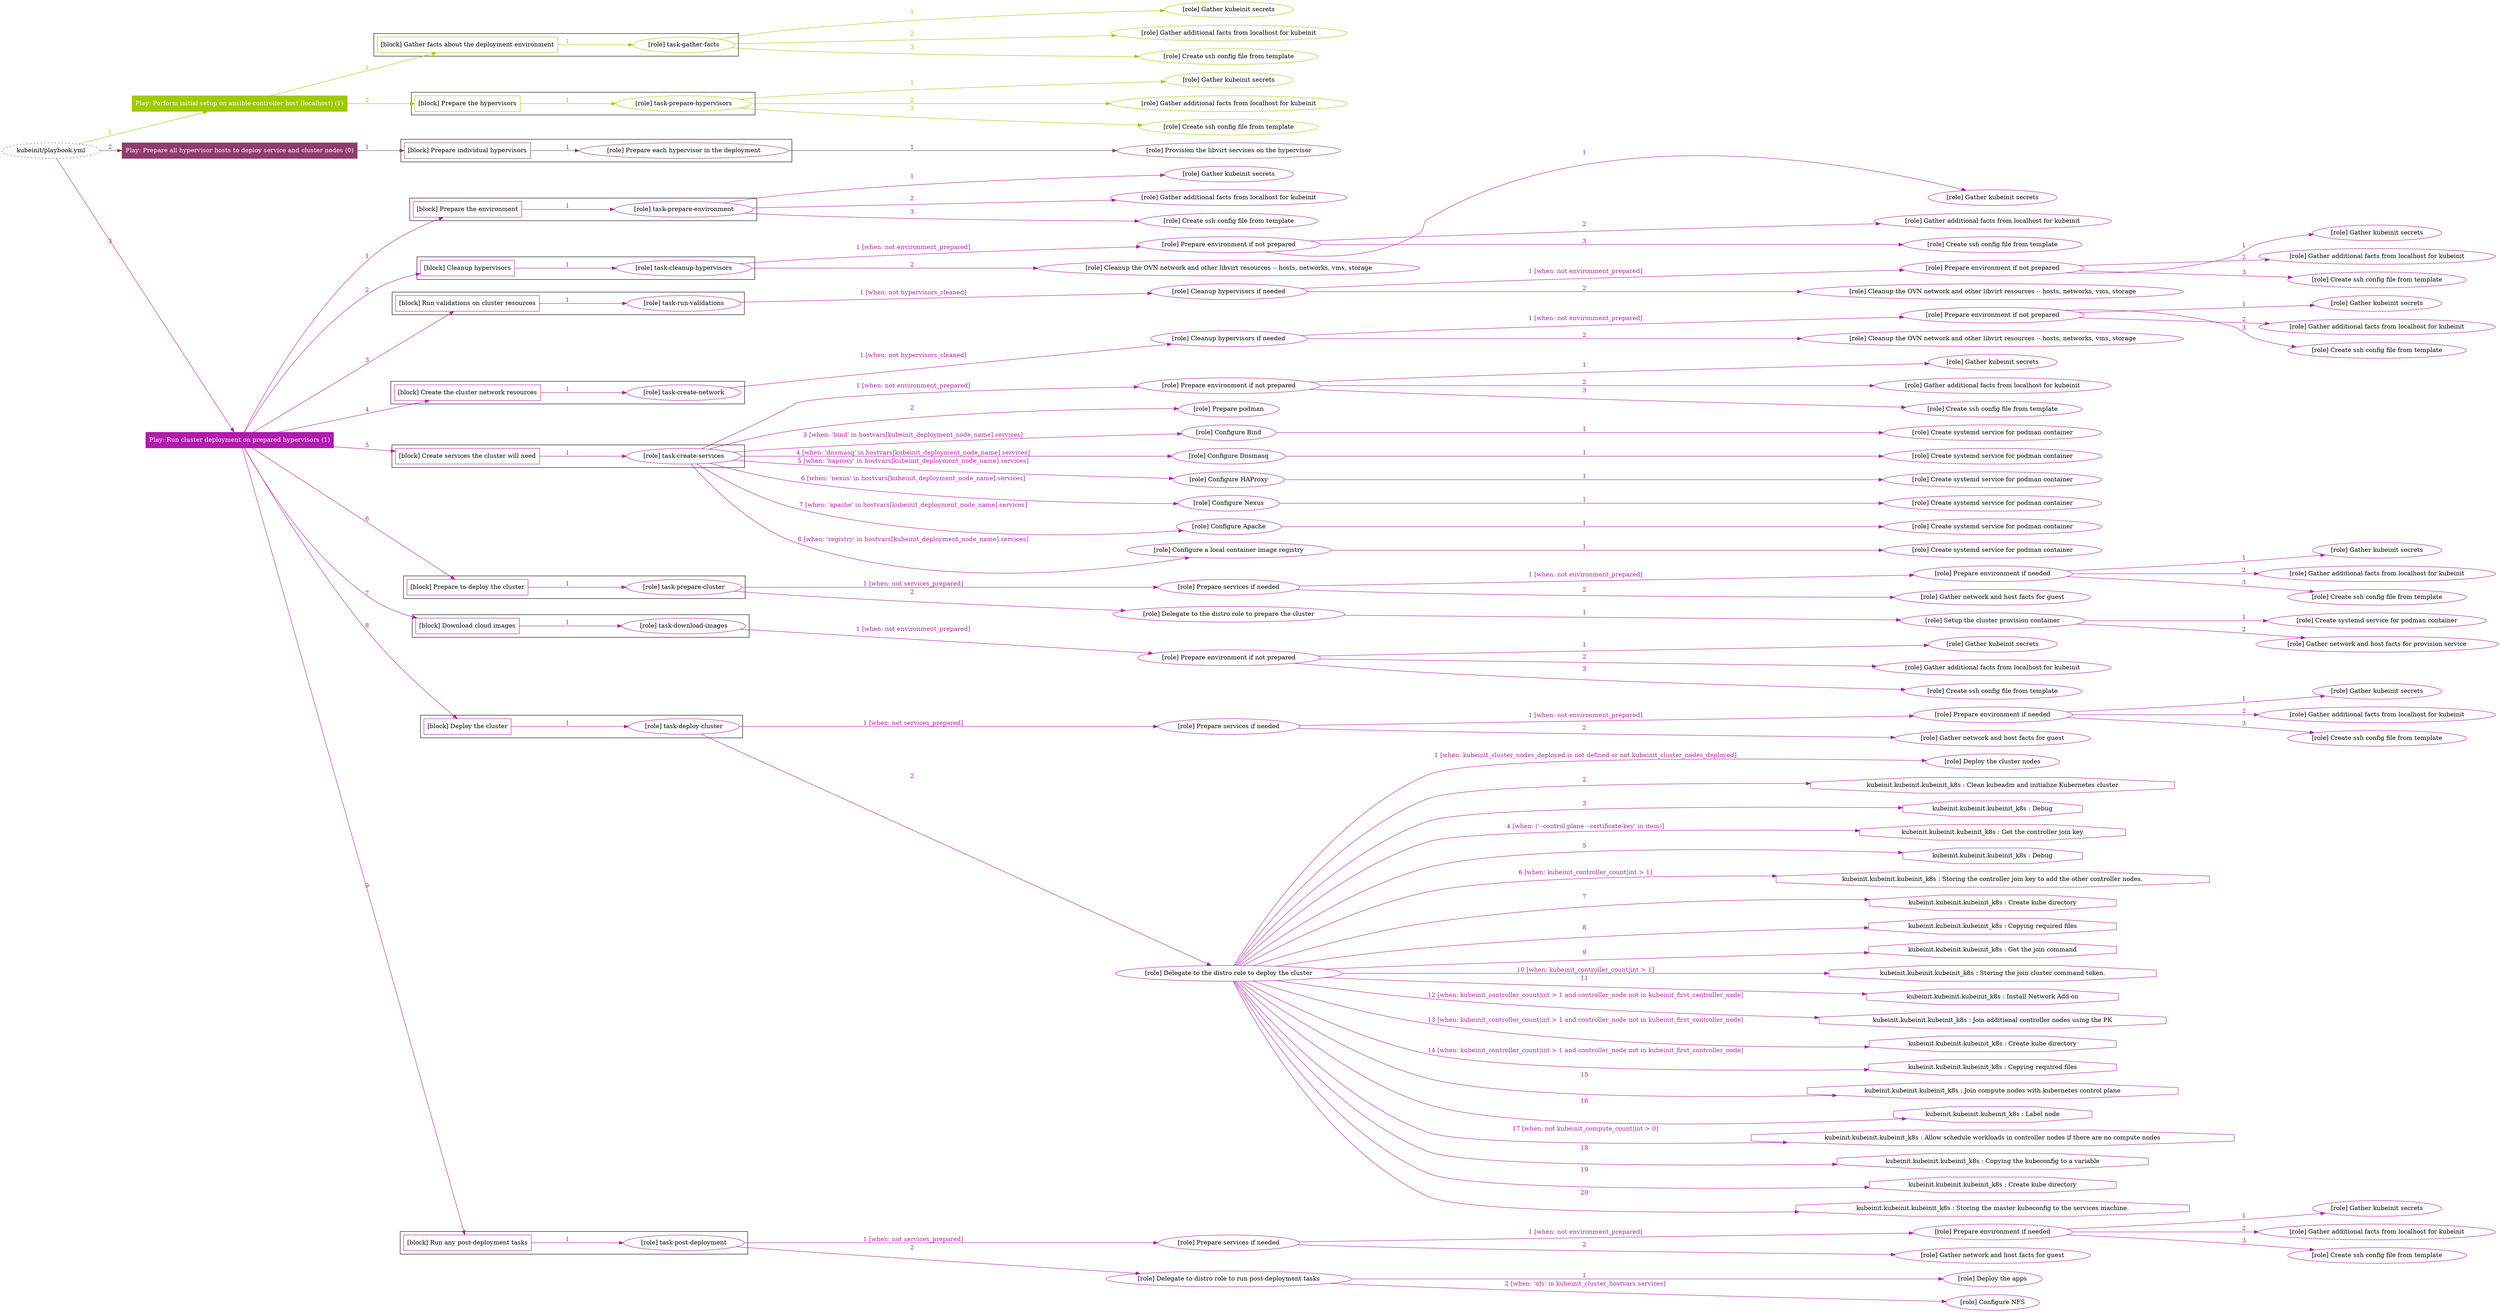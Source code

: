 digraph {
	graph [concentrate=true ordering=in rankdir=LR ratio=fill]
	edge [esep=5 sep=10]
	"kubeinit/playbook.yml" [URL="/home/runner/work/kubeinit/kubeinit/kubeinit/playbook.yml" id=playbook_bc2b1921 style=dotted]
	play_592b3fe2 [label="Play: Perform initial setup on ansible-controller host (localhost) (1)" URL="/home/runner/work/kubeinit/kubeinit/kubeinit/playbook.yml" color="#9eca02" fontcolor="#ffffff" id=play_592b3fe2 shape=box style=filled tooltip=localhost]
	"kubeinit/playbook.yml" -> play_592b3fe2 [label="1 " color="#9eca02" fontcolor="#9eca02" id=edge_e5ed7577 labeltooltip="1 " tooltip="1 "]
	subgraph "Gather kubeinit secrets" {
		role_9d12c457 [label="[role] Gather kubeinit secrets" URL="/home/runner/.ansible/collections/ansible_collections/kubeinit/kubeinit/roles/kubeinit_prepare/tasks/gather_kubeinit_facts.yml" color="#9eca02" id=role_9d12c457 tooltip="Gather kubeinit secrets"]
	}
	subgraph "Gather additional facts from localhost for kubeinit" {
		role_202a7d2b [label="[role] Gather additional facts from localhost for kubeinit" URL="/home/runner/.ansible/collections/ansible_collections/kubeinit/kubeinit/roles/kubeinit_prepare/tasks/gather_kubeinit_facts.yml" color="#9eca02" id=role_202a7d2b tooltip="Gather additional facts from localhost for kubeinit"]
	}
	subgraph "Create ssh config file from template" {
		role_9816d1f7 [label="[role] Create ssh config file from template" URL="/home/runner/.ansible/collections/ansible_collections/kubeinit/kubeinit/roles/kubeinit_prepare/tasks/gather_kubeinit_facts.yml" color="#9eca02" id=role_9816d1f7 tooltip="Create ssh config file from template"]
	}
	subgraph "task-gather-facts" {
		role_58420310 [label="[role] task-gather-facts" URL="/home/runner/work/kubeinit/kubeinit/kubeinit/playbook.yml" color="#9eca02" id=role_58420310 tooltip="task-gather-facts"]
		role_58420310 -> role_9d12c457 [label="1 " color="#9eca02" fontcolor="#9eca02" id=edge_708f5ea1 labeltooltip="1 " tooltip="1 "]
		role_58420310 -> role_202a7d2b [label="2 " color="#9eca02" fontcolor="#9eca02" id=edge_187ed437 labeltooltip="2 " tooltip="2 "]
		role_58420310 -> role_9816d1f7 [label="3 " color="#9eca02" fontcolor="#9eca02" id=edge_b6973842 labeltooltip="3 " tooltip="3 "]
	}
	subgraph "Gather kubeinit secrets" {
		role_7ec7b283 [label="[role] Gather kubeinit secrets" URL="/home/runner/.ansible/collections/ansible_collections/kubeinit/kubeinit/roles/kubeinit_prepare/tasks/gather_kubeinit_facts.yml" color="#9eca02" id=role_7ec7b283 tooltip="Gather kubeinit secrets"]
	}
	subgraph "Gather additional facts from localhost for kubeinit" {
		role_640513f1 [label="[role] Gather additional facts from localhost for kubeinit" URL="/home/runner/.ansible/collections/ansible_collections/kubeinit/kubeinit/roles/kubeinit_prepare/tasks/gather_kubeinit_facts.yml" color="#9eca02" id=role_640513f1 tooltip="Gather additional facts from localhost for kubeinit"]
	}
	subgraph "Create ssh config file from template" {
		role_6a9034a8 [label="[role] Create ssh config file from template" URL="/home/runner/.ansible/collections/ansible_collections/kubeinit/kubeinit/roles/kubeinit_prepare/tasks/gather_kubeinit_facts.yml" color="#9eca02" id=role_6a9034a8 tooltip="Create ssh config file from template"]
	}
	subgraph "task-prepare-hypervisors" {
		role_6667b4f9 [label="[role] task-prepare-hypervisors" URL="/home/runner/work/kubeinit/kubeinit/kubeinit/playbook.yml" color="#9eca02" id=role_6667b4f9 tooltip="task-prepare-hypervisors"]
		role_6667b4f9 -> role_7ec7b283 [label="1 " color="#9eca02" fontcolor="#9eca02" id=edge_96308d56 labeltooltip="1 " tooltip="1 "]
		role_6667b4f9 -> role_640513f1 [label="2 " color="#9eca02" fontcolor="#9eca02" id=edge_8070be4c labeltooltip="2 " tooltip="2 "]
		role_6667b4f9 -> role_6a9034a8 [label="3 " color="#9eca02" fontcolor="#9eca02" id=edge_7a766d08 labeltooltip="3 " tooltip="3 "]
	}
	subgraph "Play: Perform initial setup on ansible-controller host (localhost) (1)" {
		play_592b3fe2 -> block_15d1142d [label=1 color="#9eca02" fontcolor="#9eca02" id=edge_7d358270 labeltooltip=1 tooltip=1]
		subgraph cluster_block_15d1142d {
			block_15d1142d [label="[block] Gather facts about the deployment environment" URL="/home/runner/work/kubeinit/kubeinit/kubeinit/playbook.yml" color="#9eca02" id=block_15d1142d labeltooltip="Gather facts about the deployment environment" shape=box tooltip="Gather facts about the deployment environment"]
			block_15d1142d -> role_58420310 [label="1 " color="#9eca02" fontcolor="#9eca02" id=edge_81fc98d9 labeltooltip="1 " tooltip="1 "]
		}
		play_592b3fe2 -> block_aaa99435 [label=2 color="#9eca02" fontcolor="#9eca02" id=edge_2ce7e209 labeltooltip=2 tooltip=2]
		subgraph cluster_block_aaa99435 {
			block_aaa99435 [label="[block] Prepare the hypervisors" URL="/home/runner/work/kubeinit/kubeinit/kubeinit/playbook.yml" color="#9eca02" id=block_aaa99435 labeltooltip="Prepare the hypervisors" shape=box tooltip="Prepare the hypervisors"]
			block_aaa99435 -> role_6667b4f9 [label="1 " color="#9eca02" fontcolor="#9eca02" id=edge_04b8e55f labeltooltip="1 " tooltip="1 "]
		}
	}
	play_791c4c9a [label="Play: Prepare all hypervisor hosts to deploy service and cluster nodes (0)" URL="/home/runner/work/kubeinit/kubeinit/kubeinit/playbook.yml" color="#903c6e" fontcolor="#ffffff" id=play_791c4c9a shape=box style=filled tooltip="Play: Prepare all hypervisor hosts to deploy service and cluster nodes (0)"]
	"kubeinit/playbook.yml" -> play_791c4c9a [label="2 " color="#903c6e" fontcolor="#903c6e" id=edge_250a347c labeltooltip="2 " tooltip="2 "]
	subgraph "Provision the libvirt services on the hypervisor" {
		role_a38bc216 [label="[role] Provision the libvirt services on the hypervisor" URL="/home/runner/.ansible/collections/ansible_collections/kubeinit/kubeinit/roles/kubeinit_prepare/tasks/prepare_hypervisor.yml" color="#903c6e" id=role_a38bc216 tooltip="Provision the libvirt services on the hypervisor"]
	}
	subgraph "Prepare each hypervisor in the deployment" {
		role_13a25dd8 [label="[role] Prepare each hypervisor in the deployment" URL="/home/runner/work/kubeinit/kubeinit/kubeinit/playbook.yml" color="#903c6e" id=role_13a25dd8 tooltip="Prepare each hypervisor in the deployment"]
		role_13a25dd8 -> role_a38bc216 [label="1 " color="#903c6e" fontcolor="#903c6e" id=edge_544923a5 labeltooltip="1 " tooltip="1 "]
	}
	subgraph "Play: Prepare all hypervisor hosts to deploy service and cluster nodes (0)" {
		play_791c4c9a -> block_093d7167 [label=1 color="#903c6e" fontcolor="#903c6e" id=edge_4813eedf labeltooltip=1 tooltip=1]
		subgraph cluster_block_093d7167 {
			block_093d7167 [label="[block] Prepare individual hypervisors" URL="/home/runner/work/kubeinit/kubeinit/kubeinit/playbook.yml" color="#903c6e" id=block_093d7167 labeltooltip="Prepare individual hypervisors" shape=box tooltip="Prepare individual hypervisors"]
			block_093d7167 -> role_13a25dd8 [label="1 " color="#903c6e" fontcolor="#903c6e" id=edge_83c6b9f3 labeltooltip="1 " tooltip="1 "]
		}
	}
	play_84c53a5c [label="Play: Run cluster deployment on prepared hypervisors (1)" URL="/home/runner/work/kubeinit/kubeinit/kubeinit/playbook.yml" color="#b11bae" fontcolor="#ffffff" id=play_84c53a5c shape=box style=filled tooltip=localhost]
	"kubeinit/playbook.yml" -> play_84c53a5c [label="3 " color="#b11bae" fontcolor="#b11bae" id=edge_fdd863bc labeltooltip="3 " tooltip="3 "]
	subgraph "Gather kubeinit secrets" {
		role_22b812eb [label="[role] Gather kubeinit secrets" URL="/home/runner/.ansible/collections/ansible_collections/kubeinit/kubeinit/roles/kubeinit_prepare/tasks/gather_kubeinit_facts.yml" color="#b11bae" id=role_22b812eb tooltip="Gather kubeinit secrets"]
	}
	subgraph "Gather additional facts from localhost for kubeinit" {
		role_58df3c1b [label="[role] Gather additional facts from localhost for kubeinit" URL="/home/runner/.ansible/collections/ansible_collections/kubeinit/kubeinit/roles/kubeinit_prepare/tasks/gather_kubeinit_facts.yml" color="#b11bae" id=role_58df3c1b tooltip="Gather additional facts from localhost for kubeinit"]
	}
	subgraph "Create ssh config file from template" {
		role_ea7e5077 [label="[role] Create ssh config file from template" URL="/home/runner/.ansible/collections/ansible_collections/kubeinit/kubeinit/roles/kubeinit_prepare/tasks/gather_kubeinit_facts.yml" color="#b11bae" id=role_ea7e5077 tooltip="Create ssh config file from template"]
	}
	subgraph "task-prepare-environment" {
		role_d4af20bc [label="[role] task-prepare-environment" URL="/home/runner/work/kubeinit/kubeinit/kubeinit/playbook.yml" color="#b11bae" id=role_d4af20bc tooltip="task-prepare-environment"]
		role_d4af20bc -> role_22b812eb [label="1 " color="#b11bae" fontcolor="#b11bae" id=edge_168d69c1 labeltooltip="1 " tooltip="1 "]
		role_d4af20bc -> role_58df3c1b [label="2 " color="#b11bae" fontcolor="#b11bae" id=edge_c110a487 labeltooltip="2 " tooltip="2 "]
		role_d4af20bc -> role_ea7e5077 [label="3 " color="#b11bae" fontcolor="#b11bae" id=edge_4a9cedb0 labeltooltip="3 " tooltip="3 "]
	}
	subgraph "Gather kubeinit secrets" {
		role_12831349 [label="[role] Gather kubeinit secrets" URL="/home/runner/.ansible/collections/ansible_collections/kubeinit/kubeinit/roles/kubeinit_prepare/tasks/gather_kubeinit_facts.yml" color="#b11bae" id=role_12831349 tooltip="Gather kubeinit secrets"]
	}
	subgraph "Gather additional facts from localhost for kubeinit" {
		role_6d2c4cc3 [label="[role] Gather additional facts from localhost for kubeinit" URL="/home/runner/.ansible/collections/ansible_collections/kubeinit/kubeinit/roles/kubeinit_prepare/tasks/gather_kubeinit_facts.yml" color="#b11bae" id=role_6d2c4cc3 tooltip="Gather additional facts from localhost for kubeinit"]
	}
	subgraph "Create ssh config file from template" {
		role_ad5a8d2a [label="[role] Create ssh config file from template" URL="/home/runner/.ansible/collections/ansible_collections/kubeinit/kubeinit/roles/kubeinit_prepare/tasks/gather_kubeinit_facts.yml" color="#b11bae" id=role_ad5a8d2a tooltip="Create ssh config file from template"]
	}
	subgraph "Prepare environment if not prepared" {
		role_bf42e8c5 [label="[role] Prepare environment if not prepared" URL="/home/runner/.ansible/collections/ansible_collections/kubeinit/kubeinit/roles/kubeinit_prepare/tasks/cleanup_hypervisors.yml" color="#b11bae" id=role_bf42e8c5 tooltip="Prepare environment if not prepared"]
		role_bf42e8c5 -> role_12831349 [label="1 " color="#b11bae" fontcolor="#b11bae" id=edge_49542b48 labeltooltip="1 " tooltip="1 "]
		role_bf42e8c5 -> role_6d2c4cc3 [label="2 " color="#b11bae" fontcolor="#b11bae" id=edge_30725e46 labeltooltip="2 " tooltip="2 "]
		role_bf42e8c5 -> role_ad5a8d2a [label="3 " color="#b11bae" fontcolor="#b11bae" id=edge_98fcef47 labeltooltip="3 " tooltip="3 "]
	}
	subgraph "Cleanup the OVN network and other libvirt resources -- hosts, networks, vms, storage" {
		role_17cd2747 [label="[role] Cleanup the OVN network and other libvirt resources -- hosts, networks, vms, storage" URL="/home/runner/.ansible/collections/ansible_collections/kubeinit/kubeinit/roles/kubeinit_prepare/tasks/cleanup_hypervisors.yml" color="#b11bae" id=role_17cd2747 tooltip="Cleanup the OVN network and other libvirt resources -- hosts, networks, vms, storage"]
	}
	subgraph "task-cleanup-hypervisors" {
		role_2a8c560e [label="[role] task-cleanup-hypervisors" URL="/home/runner/work/kubeinit/kubeinit/kubeinit/playbook.yml" color="#b11bae" id=role_2a8c560e tooltip="task-cleanup-hypervisors"]
		role_2a8c560e -> role_bf42e8c5 [label="1 [when: not environment_prepared]" color="#b11bae" fontcolor="#b11bae" id=edge_066544f1 labeltooltip="1 [when: not environment_prepared]" tooltip="1 [when: not environment_prepared]"]
		role_2a8c560e -> role_17cd2747 [label="2 " color="#b11bae" fontcolor="#b11bae" id=edge_d39a8d82 labeltooltip="2 " tooltip="2 "]
	}
	subgraph "Gather kubeinit secrets" {
		role_f6bc4d36 [label="[role] Gather kubeinit secrets" URL="/home/runner/.ansible/collections/ansible_collections/kubeinit/kubeinit/roles/kubeinit_prepare/tasks/gather_kubeinit_facts.yml" color="#b11bae" id=role_f6bc4d36 tooltip="Gather kubeinit secrets"]
	}
	subgraph "Gather additional facts from localhost for kubeinit" {
		role_1611cfc0 [label="[role] Gather additional facts from localhost for kubeinit" URL="/home/runner/.ansible/collections/ansible_collections/kubeinit/kubeinit/roles/kubeinit_prepare/tasks/gather_kubeinit_facts.yml" color="#b11bae" id=role_1611cfc0 tooltip="Gather additional facts from localhost for kubeinit"]
	}
	subgraph "Create ssh config file from template" {
		role_9b5c2cf3 [label="[role] Create ssh config file from template" URL="/home/runner/.ansible/collections/ansible_collections/kubeinit/kubeinit/roles/kubeinit_prepare/tasks/gather_kubeinit_facts.yml" color="#b11bae" id=role_9b5c2cf3 tooltip="Create ssh config file from template"]
	}
	subgraph "Prepare environment if not prepared" {
		role_8988b139 [label="[role] Prepare environment if not prepared" URL="/home/runner/.ansible/collections/ansible_collections/kubeinit/kubeinit/roles/kubeinit_prepare/tasks/cleanup_hypervisors.yml" color="#b11bae" id=role_8988b139 tooltip="Prepare environment if not prepared"]
		role_8988b139 -> role_f6bc4d36 [label="1 " color="#b11bae" fontcolor="#b11bae" id=edge_af8ad4e4 labeltooltip="1 " tooltip="1 "]
		role_8988b139 -> role_1611cfc0 [label="2 " color="#b11bae" fontcolor="#b11bae" id=edge_90afba44 labeltooltip="2 " tooltip="2 "]
		role_8988b139 -> role_9b5c2cf3 [label="3 " color="#b11bae" fontcolor="#b11bae" id=edge_789ef188 labeltooltip="3 " tooltip="3 "]
	}
	subgraph "Cleanup the OVN network and other libvirt resources -- hosts, networks, vms, storage" {
		role_d71ec60f [label="[role] Cleanup the OVN network and other libvirt resources -- hosts, networks, vms, storage" URL="/home/runner/.ansible/collections/ansible_collections/kubeinit/kubeinit/roles/kubeinit_prepare/tasks/cleanup_hypervisors.yml" color="#b11bae" id=role_d71ec60f tooltip="Cleanup the OVN network and other libvirt resources -- hosts, networks, vms, storage"]
	}
	subgraph "Cleanup hypervisors if needed" {
		role_3d14700a [label="[role] Cleanup hypervisors if needed" URL="/home/runner/.ansible/collections/ansible_collections/kubeinit/kubeinit/roles/kubeinit_validations/tasks/main.yml" color="#b11bae" id=role_3d14700a tooltip="Cleanup hypervisors if needed"]
		role_3d14700a -> role_8988b139 [label="1 [when: not environment_prepared]" color="#b11bae" fontcolor="#b11bae" id=edge_eb6d69bf labeltooltip="1 [when: not environment_prepared]" tooltip="1 [when: not environment_prepared]"]
		role_3d14700a -> role_d71ec60f [label="2 " color="#b11bae" fontcolor="#b11bae" id=edge_34ace0e4 labeltooltip="2 " tooltip="2 "]
	}
	subgraph "task-run-validations" {
		role_2ce96fad [label="[role] task-run-validations" URL="/home/runner/work/kubeinit/kubeinit/kubeinit/playbook.yml" color="#b11bae" id=role_2ce96fad tooltip="task-run-validations"]
		role_2ce96fad -> role_3d14700a [label="1 [when: not hypervisors_cleaned]" color="#b11bae" fontcolor="#b11bae" id=edge_9d68d286 labeltooltip="1 [when: not hypervisors_cleaned]" tooltip="1 [when: not hypervisors_cleaned]"]
	}
	subgraph "Gather kubeinit secrets" {
		role_2deb4b76 [label="[role] Gather kubeinit secrets" URL="/home/runner/.ansible/collections/ansible_collections/kubeinit/kubeinit/roles/kubeinit_prepare/tasks/gather_kubeinit_facts.yml" color="#b11bae" id=role_2deb4b76 tooltip="Gather kubeinit secrets"]
	}
	subgraph "Gather additional facts from localhost for kubeinit" {
		role_54ff7345 [label="[role] Gather additional facts from localhost for kubeinit" URL="/home/runner/.ansible/collections/ansible_collections/kubeinit/kubeinit/roles/kubeinit_prepare/tasks/gather_kubeinit_facts.yml" color="#b11bae" id=role_54ff7345 tooltip="Gather additional facts from localhost for kubeinit"]
	}
	subgraph "Create ssh config file from template" {
		role_adeb334b [label="[role] Create ssh config file from template" URL="/home/runner/.ansible/collections/ansible_collections/kubeinit/kubeinit/roles/kubeinit_prepare/tasks/gather_kubeinit_facts.yml" color="#b11bae" id=role_adeb334b tooltip="Create ssh config file from template"]
	}
	subgraph "Prepare environment if not prepared" {
		role_fa4a616b [label="[role] Prepare environment if not prepared" URL="/home/runner/.ansible/collections/ansible_collections/kubeinit/kubeinit/roles/kubeinit_prepare/tasks/cleanup_hypervisors.yml" color="#b11bae" id=role_fa4a616b tooltip="Prepare environment if not prepared"]
		role_fa4a616b -> role_2deb4b76 [label="1 " color="#b11bae" fontcolor="#b11bae" id=edge_ecdb5bcb labeltooltip="1 " tooltip="1 "]
		role_fa4a616b -> role_54ff7345 [label="2 " color="#b11bae" fontcolor="#b11bae" id=edge_de703e94 labeltooltip="2 " tooltip="2 "]
		role_fa4a616b -> role_adeb334b [label="3 " color="#b11bae" fontcolor="#b11bae" id=edge_5f5fa168 labeltooltip="3 " tooltip="3 "]
	}
	subgraph "Cleanup the OVN network and other libvirt resources -- hosts, networks, vms, storage" {
		role_55339fc0 [label="[role] Cleanup the OVN network and other libvirt resources -- hosts, networks, vms, storage" URL="/home/runner/.ansible/collections/ansible_collections/kubeinit/kubeinit/roles/kubeinit_prepare/tasks/cleanup_hypervisors.yml" color="#b11bae" id=role_55339fc0 tooltip="Cleanup the OVN network and other libvirt resources -- hosts, networks, vms, storage"]
	}
	subgraph "Cleanup hypervisors if needed" {
		role_2811f111 [label="[role] Cleanup hypervisors if needed" URL="/home/runner/.ansible/collections/ansible_collections/kubeinit/kubeinit/roles/kubeinit_libvirt/tasks/create_network.yml" color="#b11bae" id=role_2811f111 tooltip="Cleanup hypervisors if needed"]
		role_2811f111 -> role_fa4a616b [label="1 [when: not environment_prepared]" color="#b11bae" fontcolor="#b11bae" id=edge_e43efcba labeltooltip="1 [when: not environment_prepared]" tooltip="1 [when: not environment_prepared]"]
		role_2811f111 -> role_55339fc0 [label="2 " color="#b11bae" fontcolor="#b11bae" id=edge_d2a4d7ae labeltooltip="2 " tooltip="2 "]
	}
	subgraph "task-create-network" {
		role_af36affa [label="[role] task-create-network" URL="/home/runner/work/kubeinit/kubeinit/kubeinit/playbook.yml" color="#b11bae" id=role_af36affa tooltip="task-create-network"]
		role_af36affa -> role_2811f111 [label="1 [when: not hypervisors_cleaned]" color="#b11bae" fontcolor="#b11bae" id=edge_a389e624 labeltooltip="1 [when: not hypervisors_cleaned]" tooltip="1 [when: not hypervisors_cleaned]"]
	}
	subgraph "Gather kubeinit secrets" {
		role_dfce790c [label="[role] Gather kubeinit secrets" URL="/home/runner/.ansible/collections/ansible_collections/kubeinit/kubeinit/roles/kubeinit_prepare/tasks/gather_kubeinit_facts.yml" color="#b11bae" id=role_dfce790c tooltip="Gather kubeinit secrets"]
	}
	subgraph "Gather additional facts from localhost for kubeinit" {
		role_f742afdb [label="[role] Gather additional facts from localhost for kubeinit" URL="/home/runner/.ansible/collections/ansible_collections/kubeinit/kubeinit/roles/kubeinit_prepare/tasks/gather_kubeinit_facts.yml" color="#b11bae" id=role_f742afdb tooltip="Gather additional facts from localhost for kubeinit"]
	}
	subgraph "Create ssh config file from template" {
		role_d6af07f0 [label="[role] Create ssh config file from template" URL="/home/runner/.ansible/collections/ansible_collections/kubeinit/kubeinit/roles/kubeinit_prepare/tasks/gather_kubeinit_facts.yml" color="#b11bae" id=role_d6af07f0 tooltip="Create ssh config file from template"]
	}
	subgraph "Prepare environment if not prepared" {
		role_f53275bc [label="[role] Prepare environment if not prepared" URL="/home/runner/.ansible/collections/ansible_collections/kubeinit/kubeinit/roles/kubeinit_services/tasks/main.yml" color="#b11bae" id=role_f53275bc tooltip="Prepare environment if not prepared"]
		role_f53275bc -> role_dfce790c [label="1 " color="#b11bae" fontcolor="#b11bae" id=edge_256ab06f labeltooltip="1 " tooltip="1 "]
		role_f53275bc -> role_f742afdb [label="2 " color="#b11bae" fontcolor="#b11bae" id=edge_06b0b946 labeltooltip="2 " tooltip="2 "]
		role_f53275bc -> role_d6af07f0 [label="3 " color="#b11bae" fontcolor="#b11bae" id=edge_d89410be labeltooltip="3 " tooltip="3 "]
	}
	subgraph "Prepare podman" {
		role_4b8d2391 [label="[role] Prepare podman" URL="/home/runner/.ansible/collections/ansible_collections/kubeinit/kubeinit/roles/kubeinit_services/tasks/00_create_service_pod.yml" color="#b11bae" id=role_4b8d2391 tooltip="Prepare podman"]
	}
	subgraph "Create systemd service for podman container" {
		role_282e4ed2 [label="[role] Create systemd service for podman container" URL="/home/runner/.ansible/collections/ansible_collections/kubeinit/kubeinit/roles/kubeinit_bind/tasks/main.yml" color="#b11bae" id=role_282e4ed2 tooltip="Create systemd service for podman container"]
	}
	subgraph "Configure Bind" {
		role_43738c19 [label="[role] Configure Bind" URL="/home/runner/.ansible/collections/ansible_collections/kubeinit/kubeinit/roles/kubeinit_services/tasks/start_services_containers.yml" color="#b11bae" id=role_43738c19 tooltip="Configure Bind"]
		role_43738c19 -> role_282e4ed2 [label="1 " color="#b11bae" fontcolor="#b11bae" id=edge_be29aca2 labeltooltip="1 " tooltip="1 "]
	}
	subgraph "Create systemd service for podman container" {
		role_e88160a6 [label="[role] Create systemd service for podman container" URL="/home/runner/.ansible/collections/ansible_collections/kubeinit/kubeinit/roles/kubeinit_dnsmasq/tasks/main.yml" color="#b11bae" id=role_e88160a6 tooltip="Create systemd service for podman container"]
	}
	subgraph "Configure Dnsmasq" {
		role_e5fa67d7 [label="[role] Configure Dnsmasq" URL="/home/runner/.ansible/collections/ansible_collections/kubeinit/kubeinit/roles/kubeinit_services/tasks/start_services_containers.yml" color="#b11bae" id=role_e5fa67d7 tooltip="Configure Dnsmasq"]
		role_e5fa67d7 -> role_e88160a6 [label="1 " color="#b11bae" fontcolor="#b11bae" id=edge_01d61839 labeltooltip="1 " tooltip="1 "]
	}
	subgraph "Create systemd service for podman container" {
		role_16534846 [label="[role] Create systemd service for podman container" URL="/home/runner/.ansible/collections/ansible_collections/kubeinit/kubeinit/roles/kubeinit_haproxy/tasks/main.yml" color="#b11bae" id=role_16534846 tooltip="Create systemd service for podman container"]
	}
	subgraph "Configure HAProxy" {
		role_8b4d285d [label="[role] Configure HAProxy" URL="/home/runner/.ansible/collections/ansible_collections/kubeinit/kubeinit/roles/kubeinit_services/tasks/start_services_containers.yml" color="#b11bae" id=role_8b4d285d tooltip="Configure HAProxy"]
		role_8b4d285d -> role_16534846 [label="1 " color="#b11bae" fontcolor="#b11bae" id=edge_bea9407f labeltooltip="1 " tooltip="1 "]
	}
	subgraph "Create systemd service for podman container" {
		role_45614d34 [label="[role] Create systemd service for podman container" URL="/home/runner/.ansible/collections/ansible_collections/kubeinit/kubeinit/roles/kubeinit_nexus/tasks/main.yml" color="#b11bae" id=role_45614d34 tooltip="Create systemd service for podman container"]
	}
	subgraph "Configure Nexus" {
		role_c2147949 [label="[role] Configure Nexus" URL="/home/runner/.ansible/collections/ansible_collections/kubeinit/kubeinit/roles/kubeinit_services/tasks/start_services_containers.yml" color="#b11bae" id=role_c2147949 tooltip="Configure Nexus"]
		role_c2147949 -> role_45614d34 [label="1 " color="#b11bae" fontcolor="#b11bae" id=edge_ccf81e08 labeltooltip="1 " tooltip="1 "]
	}
	subgraph "Create systemd service for podman container" {
		role_aa2b724a [label="[role] Create systemd service for podman container" URL="/home/runner/.ansible/collections/ansible_collections/kubeinit/kubeinit/roles/kubeinit_apache/tasks/main.yml" color="#b11bae" id=role_aa2b724a tooltip="Create systemd service for podman container"]
	}
	subgraph "Configure Apache" {
		role_4f6a05ae [label="[role] Configure Apache" URL="/home/runner/.ansible/collections/ansible_collections/kubeinit/kubeinit/roles/kubeinit_services/tasks/start_services_containers.yml" color="#b11bae" id=role_4f6a05ae tooltip="Configure Apache"]
		role_4f6a05ae -> role_aa2b724a [label="1 " color="#b11bae" fontcolor="#b11bae" id=edge_db2ea1a9 labeltooltip="1 " tooltip="1 "]
	}
	subgraph "Create systemd service for podman container" {
		role_89d67412 [label="[role] Create systemd service for podman container" URL="/home/runner/.ansible/collections/ansible_collections/kubeinit/kubeinit/roles/kubeinit_registry/tasks/main.yml" color="#b11bae" id=role_89d67412 tooltip="Create systemd service for podman container"]
	}
	subgraph "Configure a local container image registry" {
		role_c1349ebb [label="[role] Configure a local container image registry" URL="/home/runner/.ansible/collections/ansible_collections/kubeinit/kubeinit/roles/kubeinit_services/tasks/start_services_containers.yml" color="#b11bae" id=role_c1349ebb tooltip="Configure a local container image registry"]
		role_c1349ebb -> role_89d67412 [label="1 " color="#b11bae" fontcolor="#b11bae" id=edge_e3a28595 labeltooltip="1 " tooltip="1 "]
	}
	subgraph "task-create-services" {
		role_66f21643 [label="[role] task-create-services" URL="/home/runner/work/kubeinit/kubeinit/kubeinit/playbook.yml" color="#b11bae" id=role_66f21643 tooltip="task-create-services"]
		role_66f21643 -> role_f53275bc [label="1 [when: not environment_prepared]" color="#b11bae" fontcolor="#b11bae" id=edge_d981363f labeltooltip="1 [when: not environment_prepared]" tooltip="1 [when: not environment_prepared]"]
		role_66f21643 -> role_4b8d2391 [label="2 " color="#b11bae" fontcolor="#b11bae" id=edge_20122a05 labeltooltip="2 " tooltip="2 "]
		role_66f21643 -> role_43738c19 [label="3 [when: 'bind' in hostvars[kubeinit_deployment_node_name].services]" color="#b11bae" fontcolor="#b11bae" id=edge_5e0ad06a labeltooltip="3 [when: 'bind' in hostvars[kubeinit_deployment_node_name].services]" tooltip="3 [when: 'bind' in hostvars[kubeinit_deployment_node_name].services]"]
		role_66f21643 -> role_e5fa67d7 [label="4 [when: 'dnsmasq' in hostvars[kubeinit_deployment_node_name].services]" color="#b11bae" fontcolor="#b11bae" id=edge_e664d1b8 labeltooltip="4 [when: 'dnsmasq' in hostvars[kubeinit_deployment_node_name].services]" tooltip="4 [when: 'dnsmasq' in hostvars[kubeinit_deployment_node_name].services]"]
		role_66f21643 -> role_8b4d285d [label="5 [when: 'haproxy' in hostvars[kubeinit_deployment_node_name].services]" color="#b11bae" fontcolor="#b11bae" id=edge_e44bb1ab labeltooltip="5 [when: 'haproxy' in hostvars[kubeinit_deployment_node_name].services]" tooltip="5 [when: 'haproxy' in hostvars[kubeinit_deployment_node_name].services]"]
		role_66f21643 -> role_c2147949 [label="6 [when: 'nexus' in hostvars[kubeinit_deployment_node_name].services]" color="#b11bae" fontcolor="#b11bae" id=edge_8ece6786 labeltooltip="6 [when: 'nexus' in hostvars[kubeinit_deployment_node_name].services]" tooltip="6 [when: 'nexus' in hostvars[kubeinit_deployment_node_name].services]"]
		role_66f21643 -> role_4f6a05ae [label="7 [when: 'apache' in hostvars[kubeinit_deployment_node_name].services]" color="#b11bae" fontcolor="#b11bae" id=edge_cc45f1bf labeltooltip="7 [when: 'apache' in hostvars[kubeinit_deployment_node_name].services]" tooltip="7 [when: 'apache' in hostvars[kubeinit_deployment_node_name].services]"]
		role_66f21643 -> role_c1349ebb [label="8 [when: 'registry' in hostvars[kubeinit_deployment_node_name].services]" color="#b11bae" fontcolor="#b11bae" id=edge_0ebdd0c1 labeltooltip="8 [when: 'registry' in hostvars[kubeinit_deployment_node_name].services]" tooltip="8 [when: 'registry' in hostvars[kubeinit_deployment_node_name].services]"]
	}
	subgraph "Gather kubeinit secrets" {
		role_de577812 [label="[role] Gather kubeinit secrets" URL="/home/runner/.ansible/collections/ansible_collections/kubeinit/kubeinit/roles/kubeinit_prepare/tasks/gather_kubeinit_facts.yml" color="#b11bae" id=role_de577812 tooltip="Gather kubeinit secrets"]
	}
	subgraph "Gather additional facts from localhost for kubeinit" {
		role_fce3f192 [label="[role] Gather additional facts from localhost for kubeinit" URL="/home/runner/.ansible/collections/ansible_collections/kubeinit/kubeinit/roles/kubeinit_prepare/tasks/gather_kubeinit_facts.yml" color="#b11bae" id=role_fce3f192 tooltip="Gather additional facts from localhost for kubeinit"]
	}
	subgraph "Create ssh config file from template" {
		role_c37bec83 [label="[role] Create ssh config file from template" URL="/home/runner/.ansible/collections/ansible_collections/kubeinit/kubeinit/roles/kubeinit_prepare/tasks/gather_kubeinit_facts.yml" color="#b11bae" id=role_c37bec83 tooltip="Create ssh config file from template"]
	}
	subgraph "Prepare environment if needed" {
		role_d7947e98 [label="[role] Prepare environment if needed" URL="/home/runner/.ansible/collections/ansible_collections/kubeinit/kubeinit/roles/kubeinit_services/tasks/prepare_services.yml" color="#b11bae" id=role_d7947e98 tooltip="Prepare environment if needed"]
		role_d7947e98 -> role_de577812 [label="1 " color="#b11bae" fontcolor="#b11bae" id=edge_d1d2b347 labeltooltip="1 " tooltip="1 "]
		role_d7947e98 -> role_fce3f192 [label="2 " color="#b11bae" fontcolor="#b11bae" id=edge_b2384e0c labeltooltip="2 " tooltip="2 "]
		role_d7947e98 -> role_c37bec83 [label="3 " color="#b11bae" fontcolor="#b11bae" id=edge_15cd9c91 labeltooltip="3 " tooltip="3 "]
	}
	subgraph "Gather network and host facts for guest" {
		role_91cb1bdf [label="[role] Gather network and host facts for guest" URL="/home/runner/.ansible/collections/ansible_collections/kubeinit/kubeinit/roles/kubeinit_services/tasks/prepare_services.yml" color="#b11bae" id=role_91cb1bdf tooltip="Gather network and host facts for guest"]
	}
	subgraph "Prepare services if needed" {
		role_651fb6e0 [label="[role] Prepare services if needed" URL="/home/runner/.ansible/collections/ansible_collections/kubeinit/kubeinit/roles/kubeinit_prepare/tasks/prepare_cluster.yml" color="#b11bae" id=role_651fb6e0 tooltip="Prepare services if needed"]
		role_651fb6e0 -> role_d7947e98 [label="1 [when: not environment_prepared]" color="#b11bae" fontcolor="#b11bae" id=edge_605f4bdf labeltooltip="1 [when: not environment_prepared]" tooltip="1 [when: not environment_prepared]"]
		role_651fb6e0 -> role_91cb1bdf [label="2 " color="#b11bae" fontcolor="#b11bae" id=edge_c0747e8d labeltooltip="2 " tooltip="2 "]
	}
	subgraph "Create systemd service for podman container" {
		role_18b810b0 [label="[role] Create systemd service for podman container" URL="/home/runner/.ansible/collections/ansible_collections/kubeinit/kubeinit/roles/kubeinit_services/tasks/create_provision_container.yml" color="#b11bae" id=role_18b810b0 tooltip="Create systemd service for podman container"]
	}
	subgraph "Gather network and host facts for provision service" {
		role_37f27a95 [label="[role] Gather network and host facts for provision service" URL="/home/runner/.ansible/collections/ansible_collections/kubeinit/kubeinit/roles/kubeinit_services/tasks/create_provision_container.yml" color="#b11bae" id=role_37f27a95 tooltip="Gather network and host facts for provision service"]
	}
	subgraph "Setup the cluster provision container" {
		role_a8caf073 [label="[role] Setup the cluster provision container" URL="/home/runner/.ansible/collections/ansible_collections/kubeinit/kubeinit/roles/kubeinit_k8s/tasks/prepare_cluster.yml" color="#b11bae" id=role_a8caf073 tooltip="Setup the cluster provision container"]
		role_a8caf073 -> role_18b810b0 [label="1 " color="#b11bae" fontcolor="#b11bae" id=edge_0c2ae339 labeltooltip="1 " tooltip="1 "]
		role_a8caf073 -> role_37f27a95 [label="2 " color="#b11bae" fontcolor="#b11bae" id=edge_a9b03bfe labeltooltip="2 " tooltip="2 "]
	}
	subgraph "Delegate to the distro role to prepare the cluster" {
		role_34484e18 [label="[role] Delegate to the distro role to prepare the cluster" URL="/home/runner/.ansible/collections/ansible_collections/kubeinit/kubeinit/roles/kubeinit_prepare/tasks/prepare_cluster.yml" color="#b11bae" id=role_34484e18 tooltip="Delegate to the distro role to prepare the cluster"]
		role_34484e18 -> role_a8caf073 [label="1 " color="#b11bae" fontcolor="#b11bae" id=edge_4045d8ff labeltooltip="1 " tooltip="1 "]
	}
	subgraph "task-prepare-cluster" {
		role_ba195515 [label="[role] task-prepare-cluster" URL="/home/runner/work/kubeinit/kubeinit/kubeinit/playbook.yml" color="#b11bae" id=role_ba195515 tooltip="task-prepare-cluster"]
		role_ba195515 -> role_651fb6e0 [label="1 [when: not services_prepared]" color="#b11bae" fontcolor="#b11bae" id=edge_dce57701 labeltooltip="1 [when: not services_prepared]" tooltip="1 [when: not services_prepared]"]
		role_ba195515 -> role_34484e18 [label="2 " color="#b11bae" fontcolor="#b11bae" id=edge_1bed7de2 labeltooltip="2 " tooltip="2 "]
	}
	subgraph "Gather kubeinit secrets" {
		role_bb57968e [label="[role] Gather kubeinit secrets" URL="/home/runner/.ansible/collections/ansible_collections/kubeinit/kubeinit/roles/kubeinit_prepare/tasks/gather_kubeinit_facts.yml" color="#b11bae" id=role_bb57968e tooltip="Gather kubeinit secrets"]
	}
	subgraph "Gather additional facts from localhost for kubeinit" {
		role_c75f9ac1 [label="[role] Gather additional facts from localhost for kubeinit" URL="/home/runner/.ansible/collections/ansible_collections/kubeinit/kubeinit/roles/kubeinit_prepare/tasks/gather_kubeinit_facts.yml" color="#b11bae" id=role_c75f9ac1 tooltip="Gather additional facts from localhost for kubeinit"]
	}
	subgraph "Create ssh config file from template" {
		role_ba4ee9e2 [label="[role] Create ssh config file from template" URL="/home/runner/.ansible/collections/ansible_collections/kubeinit/kubeinit/roles/kubeinit_prepare/tasks/gather_kubeinit_facts.yml" color="#b11bae" id=role_ba4ee9e2 tooltip="Create ssh config file from template"]
	}
	subgraph "Prepare environment if not prepared" {
		role_33ede2ae [label="[role] Prepare environment if not prepared" URL="/home/runner/.ansible/collections/ansible_collections/kubeinit/kubeinit/roles/kubeinit_libvirt/tasks/download_cloud_images.yml" color="#b11bae" id=role_33ede2ae tooltip="Prepare environment if not prepared"]
		role_33ede2ae -> role_bb57968e [label="1 " color="#b11bae" fontcolor="#b11bae" id=edge_40244b9b labeltooltip="1 " tooltip="1 "]
		role_33ede2ae -> role_c75f9ac1 [label="2 " color="#b11bae" fontcolor="#b11bae" id=edge_fb9c103c labeltooltip="2 " tooltip="2 "]
		role_33ede2ae -> role_ba4ee9e2 [label="3 " color="#b11bae" fontcolor="#b11bae" id=edge_a10869e6 labeltooltip="3 " tooltip="3 "]
	}
	subgraph "task-download-images" {
		role_39f0f7e6 [label="[role] task-download-images" URL="/home/runner/work/kubeinit/kubeinit/kubeinit/playbook.yml" color="#b11bae" id=role_39f0f7e6 tooltip="task-download-images"]
		role_39f0f7e6 -> role_33ede2ae [label="1 [when: not environment_prepared]" color="#b11bae" fontcolor="#b11bae" id=edge_9dc5814b labeltooltip="1 [when: not environment_prepared]" tooltip="1 [when: not environment_prepared]"]
	}
	subgraph "Gather kubeinit secrets" {
		role_3c68a38e [label="[role] Gather kubeinit secrets" URL="/home/runner/.ansible/collections/ansible_collections/kubeinit/kubeinit/roles/kubeinit_prepare/tasks/gather_kubeinit_facts.yml" color="#b11bae" id=role_3c68a38e tooltip="Gather kubeinit secrets"]
	}
	subgraph "Gather additional facts from localhost for kubeinit" {
		role_923f5aae [label="[role] Gather additional facts from localhost for kubeinit" URL="/home/runner/.ansible/collections/ansible_collections/kubeinit/kubeinit/roles/kubeinit_prepare/tasks/gather_kubeinit_facts.yml" color="#b11bae" id=role_923f5aae tooltip="Gather additional facts from localhost for kubeinit"]
	}
	subgraph "Create ssh config file from template" {
		role_c642a35b [label="[role] Create ssh config file from template" URL="/home/runner/.ansible/collections/ansible_collections/kubeinit/kubeinit/roles/kubeinit_prepare/tasks/gather_kubeinit_facts.yml" color="#b11bae" id=role_c642a35b tooltip="Create ssh config file from template"]
	}
	subgraph "Prepare environment if needed" {
		role_1e66dec3 [label="[role] Prepare environment if needed" URL="/home/runner/.ansible/collections/ansible_collections/kubeinit/kubeinit/roles/kubeinit_services/tasks/prepare_services.yml" color="#b11bae" id=role_1e66dec3 tooltip="Prepare environment if needed"]
		role_1e66dec3 -> role_3c68a38e [label="1 " color="#b11bae" fontcolor="#b11bae" id=edge_89f9655a labeltooltip="1 " tooltip="1 "]
		role_1e66dec3 -> role_923f5aae [label="2 " color="#b11bae" fontcolor="#b11bae" id=edge_32159395 labeltooltip="2 " tooltip="2 "]
		role_1e66dec3 -> role_c642a35b [label="3 " color="#b11bae" fontcolor="#b11bae" id=edge_d2406415 labeltooltip="3 " tooltip="3 "]
	}
	subgraph "Gather network and host facts for guest" {
		role_0ffa283c [label="[role] Gather network and host facts for guest" URL="/home/runner/.ansible/collections/ansible_collections/kubeinit/kubeinit/roles/kubeinit_services/tasks/prepare_services.yml" color="#b11bae" id=role_0ffa283c tooltip="Gather network and host facts for guest"]
	}
	subgraph "Prepare services if needed" {
		role_a3640503 [label="[role] Prepare services if needed" URL="/home/runner/.ansible/collections/ansible_collections/kubeinit/kubeinit/roles/kubeinit_prepare/tasks/deploy_cluster.yml" color="#b11bae" id=role_a3640503 tooltip="Prepare services if needed"]
		role_a3640503 -> role_1e66dec3 [label="1 [when: not environment_prepared]" color="#b11bae" fontcolor="#b11bae" id=edge_ada2c500 labeltooltip="1 [when: not environment_prepared]" tooltip="1 [when: not environment_prepared]"]
		role_a3640503 -> role_0ffa283c [label="2 " color="#b11bae" fontcolor="#b11bae" id=edge_6bf773e9 labeltooltip="2 " tooltip="2 "]
	}
	subgraph "Deploy the cluster nodes" {
		role_ef09c91e [label="[role] Deploy the cluster nodes" URL="/home/runner/.ansible/collections/ansible_collections/kubeinit/kubeinit/roles/kubeinit_k8s/tasks/main.yml" color="#b11bae" id=role_ef09c91e tooltip="Deploy the cluster nodes"]
	}
	subgraph "Delegate to the distro role to deploy the cluster" {
		role_cb5ec15a [label="[role] Delegate to the distro role to deploy the cluster" URL="/home/runner/.ansible/collections/ansible_collections/kubeinit/kubeinit/roles/kubeinit_prepare/tasks/deploy_cluster.yml" color="#b11bae" id=role_cb5ec15a tooltip="Delegate to the distro role to deploy the cluster"]
		role_cb5ec15a -> role_ef09c91e [label="1 [when: kubeinit_cluster_nodes_deployed is not defined or not kubeinit_cluster_nodes_deployed]" color="#b11bae" fontcolor="#b11bae" id=edge_9aede2fa labeltooltip="1 [when: kubeinit_cluster_nodes_deployed is not defined or not kubeinit_cluster_nodes_deployed]" tooltip="1 [when: kubeinit_cluster_nodes_deployed is not defined or not kubeinit_cluster_nodes_deployed]"]
		task_c42552c0 [label="kubeinit.kubeinit.kubeinit_k8s : Clean kubeadm and initialize Kubernetes cluster" URL="/home/runner/.ansible/collections/ansible_collections/kubeinit/kubeinit/roles/kubeinit_k8s/tasks/main.yml" color="#b11bae" id=task_c42552c0 shape=octagon tooltip="kubeinit.kubeinit.kubeinit_k8s : Clean kubeadm and initialize Kubernetes cluster"]
		role_cb5ec15a -> task_c42552c0 [label="2 " color="#b11bae" fontcolor="#b11bae" id=edge_ed3b55fa labeltooltip="2 " tooltip="2 "]
		task_1093a8c7 [label="kubeinit.kubeinit.kubeinit_k8s : Debug" URL="/home/runner/.ansible/collections/ansible_collections/kubeinit/kubeinit/roles/kubeinit_k8s/tasks/main.yml" color="#b11bae" id=task_1093a8c7 shape=octagon tooltip="kubeinit.kubeinit.kubeinit_k8s : Debug"]
		role_cb5ec15a -> task_1093a8c7 [label="3 " color="#b11bae" fontcolor="#b11bae" id=edge_8c7636ea labeltooltip="3 " tooltip="3 "]
		task_a2bf53e9 [label="kubeinit.kubeinit.kubeinit_k8s : Get the controller join key" URL="/home/runner/.ansible/collections/ansible_collections/kubeinit/kubeinit/roles/kubeinit_k8s/tasks/main.yml" color="#b11bae" id=task_a2bf53e9 shape=octagon tooltip="kubeinit.kubeinit.kubeinit_k8s : Get the controller join key"]
		role_cb5ec15a -> task_a2bf53e9 [label="4 [when: ('--control-plane --certificate-key' in item)]" color="#b11bae" fontcolor="#b11bae" id=edge_8f2bca03 labeltooltip="4 [when: ('--control-plane --certificate-key' in item)]" tooltip="4 [when: ('--control-plane --certificate-key' in item)]"]
		task_798ecce3 [label="kubeinit.kubeinit.kubeinit_k8s : Debug" URL="/home/runner/.ansible/collections/ansible_collections/kubeinit/kubeinit/roles/kubeinit_k8s/tasks/main.yml" color="#b11bae" id=task_798ecce3 shape=octagon tooltip="kubeinit.kubeinit.kubeinit_k8s : Debug"]
		role_cb5ec15a -> task_798ecce3 [label="5 " color="#b11bae" fontcolor="#b11bae" id=edge_f42ca6e5 labeltooltip="5 " tooltip="5 "]
		task_b772e4e4 [label="kubeinit.kubeinit.kubeinit_k8s : Storing the controller join key to add the other controller nodes." URL="/home/runner/.ansible/collections/ansible_collections/kubeinit/kubeinit/roles/kubeinit_k8s/tasks/main.yml" color="#b11bae" id=task_b772e4e4 shape=octagon tooltip="kubeinit.kubeinit.kubeinit_k8s : Storing the controller join key to add the other controller nodes."]
		role_cb5ec15a -> task_b772e4e4 [label="6 [when: kubeinit_controller_count|int > 1]" color="#b11bae" fontcolor="#b11bae" id=edge_8c6bb920 labeltooltip="6 [when: kubeinit_controller_count|int > 1]" tooltip="6 [when: kubeinit_controller_count|int > 1]"]
		task_3918e114 [label="kubeinit.kubeinit.kubeinit_k8s : Create kube directory" URL="/home/runner/.ansible/collections/ansible_collections/kubeinit/kubeinit/roles/kubeinit_k8s/tasks/main.yml" color="#b11bae" id=task_3918e114 shape=octagon tooltip="kubeinit.kubeinit.kubeinit_k8s : Create kube directory"]
		role_cb5ec15a -> task_3918e114 [label="7 " color="#b11bae" fontcolor="#b11bae" id=edge_2ec8fd09 labeltooltip="7 " tooltip="7 "]
		task_4ccd7d00 [label="kubeinit.kubeinit.kubeinit_k8s : Copying required files" URL="/home/runner/.ansible/collections/ansible_collections/kubeinit/kubeinit/roles/kubeinit_k8s/tasks/main.yml" color="#b11bae" id=task_4ccd7d00 shape=octagon tooltip="kubeinit.kubeinit.kubeinit_k8s : Copying required files"]
		role_cb5ec15a -> task_4ccd7d00 [label="8 " color="#b11bae" fontcolor="#b11bae" id=edge_7fe2205d labeltooltip="8 " tooltip="8 "]
		task_74c38028 [label="kubeinit.kubeinit.kubeinit_k8s : Get the join command" URL="/home/runner/.ansible/collections/ansible_collections/kubeinit/kubeinit/roles/kubeinit_k8s/tasks/main.yml" color="#b11bae" id=task_74c38028 shape=octagon tooltip="kubeinit.kubeinit.kubeinit_k8s : Get the join command"]
		role_cb5ec15a -> task_74c38028 [label="9 " color="#b11bae" fontcolor="#b11bae" id=edge_442a9a65 labeltooltip="9 " tooltip="9 "]
		task_50f5d5f3 [label="kubeinit.kubeinit.kubeinit_k8s : Storing the join cluster command token." URL="/home/runner/.ansible/collections/ansible_collections/kubeinit/kubeinit/roles/kubeinit_k8s/tasks/main.yml" color="#b11bae" id=task_50f5d5f3 shape=octagon tooltip="kubeinit.kubeinit.kubeinit_k8s : Storing the join cluster command token."]
		role_cb5ec15a -> task_50f5d5f3 [label="10 [when: kubeinit_controller_count|int > 1]" color="#b11bae" fontcolor="#b11bae" id=edge_a606f156 labeltooltip="10 [when: kubeinit_controller_count|int > 1]" tooltip="10 [when: kubeinit_controller_count|int > 1]"]
		task_359025bf [label="kubeinit.kubeinit.kubeinit_k8s : Install Network Add-on" URL="/home/runner/.ansible/collections/ansible_collections/kubeinit/kubeinit/roles/kubeinit_k8s/tasks/main.yml" color="#b11bae" id=task_359025bf shape=octagon tooltip="kubeinit.kubeinit.kubeinit_k8s : Install Network Add-on"]
		role_cb5ec15a -> task_359025bf [label="11 " color="#b11bae" fontcolor="#b11bae" id=edge_b3129987 labeltooltip="11 " tooltip="11 "]
		task_d2586383 [label="kubeinit.kubeinit.kubeinit_k8s : Join additional controller nodes using the PK" URL="/home/runner/.ansible/collections/ansible_collections/kubeinit/kubeinit/roles/kubeinit_k8s/tasks/main.yml" color="#b11bae" id=task_d2586383 shape=octagon tooltip="kubeinit.kubeinit.kubeinit_k8s : Join additional controller nodes using the PK"]
		role_cb5ec15a -> task_d2586383 [label="12 [when: kubeinit_controller_count|int > 1 and controller_node not in kubeinit_first_controller_node]" color="#b11bae" fontcolor="#b11bae" id=edge_4ad9ecaa labeltooltip="12 [when: kubeinit_controller_count|int > 1 and controller_node not in kubeinit_first_controller_node]" tooltip="12 [when: kubeinit_controller_count|int > 1 and controller_node not in kubeinit_first_controller_node]"]
		task_b40acec0 [label="kubeinit.kubeinit.kubeinit_k8s : Create kube directory" URL="/home/runner/.ansible/collections/ansible_collections/kubeinit/kubeinit/roles/kubeinit_k8s/tasks/main.yml" color="#b11bae" id=task_b40acec0 shape=octagon tooltip="kubeinit.kubeinit.kubeinit_k8s : Create kube directory"]
		role_cb5ec15a -> task_b40acec0 [label="13 [when: kubeinit_controller_count|int > 1 and controller_node not in kubeinit_first_controller_node]" color="#b11bae" fontcolor="#b11bae" id=edge_3338482e labeltooltip="13 [when: kubeinit_controller_count|int > 1 and controller_node not in kubeinit_first_controller_node]" tooltip="13 [when: kubeinit_controller_count|int > 1 and controller_node not in kubeinit_first_controller_node]"]
		task_f51bee44 [label="kubeinit.kubeinit.kubeinit_k8s : Copying required files" URL="/home/runner/.ansible/collections/ansible_collections/kubeinit/kubeinit/roles/kubeinit_k8s/tasks/main.yml" color="#b11bae" id=task_f51bee44 shape=octagon tooltip="kubeinit.kubeinit.kubeinit_k8s : Copying required files"]
		role_cb5ec15a -> task_f51bee44 [label="14 [when: kubeinit_controller_count|int > 1 and controller_node not in kubeinit_first_controller_node]" color="#b11bae" fontcolor="#b11bae" id=edge_9dea9661 labeltooltip="14 [when: kubeinit_controller_count|int > 1 and controller_node not in kubeinit_first_controller_node]" tooltip="14 [when: kubeinit_controller_count|int > 1 and controller_node not in kubeinit_first_controller_node]"]
		task_f9efddbc [label="kubeinit.kubeinit.kubeinit_k8s : Join compute nodes with kubernetes control plane" URL="/home/runner/.ansible/collections/ansible_collections/kubeinit/kubeinit/roles/kubeinit_k8s/tasks/main.yml" color="#b11bae" id=task_f9efddbc shape=octagon tooltip="kubeinit.kubeinit.kubeinit_k8s : Join compute nodes with kubernetes control plane"]
		role_cb5ec15a -> task_f9efddbc [label="15 " color="#b11bae" fontcolor="#b11bae" id=edge_72e6b2d7 labeltooltip="15 " tooltip="15 "]
		task_2444e326 [label="kubeinit.kubeinit.kubeinit_k8s : Label node" URL="/home/runner/.ansible/collections/ansible_collections/kubeinit/kubeinit/roles/kubeinit_k8s/tasks/main.yml" color="#b11bae" id=task_2444e326 shape=octagon tooltip="kubeinit.kubeinit.kubeinit_k8s : Label node"]
		role_cb5ec15a -> task_2444e326 [label="16 " color="#b11bae" fontcolor="#b11bae" id=edge_e3e69126 labeltooltip="16 " tooltip="16 "]
		task_3fa79e82 [label="kubeinit.kubeinit.kubeinit_k8s : Allow schedule workloads in controller nodes if there are no compute nodes" URL="/home/runner/.ansible/collections/ansible_collections/kubeinit/kubeinit/roles/kubeinit_k8s/tasks/main.yml" color="#b11bae" id=task_3fa79e82 shape=octagon tooltip="kubeinit.kubeinit.kubeinit_k8s : Allow schedule workloads in controller nodes if there are no compute nodes"]
		role_cb5ec15a -> task_3fa79e82 [label="17 [when: not kubeinit_compute_count|int > 0]" color="#b11bae" fontcolor="#b11bae" id=edge_67e00995 labeltooltip="17 [when: not kubeinit_compute_count|int > 0]" tooltip="17 [when: not kubeinit_compute_count|int > 0]"]
		task_7c095097 [label="kubeinit.kubeinit.kubeinit_k8s : Copying the kubeconfig to a variable" URL="/home/runner/.ansible/collections/ansible_collections/kubeinit/kubeinit/roles/kubeinit_k8s/tasks/main.yml" color="#b11bae" id=task_7c095097 shape=octagon tooltip="kubeinit.kubeinit.kubeinit_k8s : Copying the kubeconfig to a variable"]
		role_cb5ec15a -> task_7c095097 [label="18 " color="#b11bae" fontcolor="#b11bae" id=edge_8b35cd8d labeltooltip="18 " tooltip="18 "]
		task_8f6565a2 [label="kubeinit.kubeinit.kubeinit_k8s : Create kube directory" URL="/home/runner/.ansible/collections/ansible_collections/kubeinit/kubeinit/roles/kubeinit_k8s/tasks/main.yml" color="#b11bae" id=task_8f6565a2 shape=octagon tooltip="kubeinit.kubeinit.kubeinit_k8s : Create kube directory"]
		role_cb5ec15a -> task_8f6565a2 [label="19 " color="#b11bae" fontcolor="#b11bae" id=edge_2d33815d labeltooltip="19 " tooltip="19 "]
		task_73018aa8 [label="kubeinit.kubeinit.kubeinit_k8s : Storing the master kubeconfig to the services machine." URL="/home/runner/.ansible/collections/ansible_collections/kubeinit/kubeinit/roles/kubeinit_k8s/tasks/main.yml" color="#b11bae" id=task_73018aa8 shape=octagon tooltip="kubeinit.kubeinit.kubeinit_k8s : Storing the master kubeconfig to the services machine."]
		role_cb5ec15a -> task_73018aa8 [label="20 " color="#b11bae" fontcolor="#b11bae" id=edge_3050a5d9 labeltooltip="20 " tooltip="20 "]
	}
	subgraph "task-deploy-cluster" {
		role_3e86de5f [label="[role] task-deploy-cluster" URL="/home/runner/work/kubeinit/kubeinit/kubeinit/playbook.yml" color="#b11bae" id=role_3e86de5f tooltip="task-deploy-cluster"]
		role_3e86de5f -> role_a3640503 [label="1 [when: not services_prepared]" color="#b11bae" fontcolor="#b11bae" id=edge_393892f5 labeltooltip="1 [when: not services_prepared]" tooltip="1 [when: not services_prepared]"]
		role_3e86de5f -> role_cb5ec15a [label="2 " color="#b11bae" fontcolor="#b11bae" id=edge_b712ce95 labeltooltip="2 " tooltip="2 "]
	}
	subgraph "Gather kubeinit secrets" {
		role_4ff7908d [label="[role] Gather kubeinit secrets" URL="/home/runner/.ansible/collections/ansible_collections/kubeinit/kubeinit/roles/kubeinit_prepare/tasks/gather_kubeinit_facts.yml" color="#b11bae" id=role_4ff7908d tooltip="Gather kubeinit secrets"]
	}
	subgraph "Gather additional facts from localhost for kubeinit" {
		role_aa5181a1 [label="[role] Gather additional facts from localhost for kubeinit" URL="/home/runner/.ansible/collections/ansible_collections/kubeinit/kubeinit/roles/kubeinit_prepare/tasks/gather_kubeinit_facts.yml" color="#b11bae" id=role_aa5181a1 tooltip="Gather additional facts from localhost for kubeinit"]
	}
	subgraph "Create ssh config file from template" {
		role_1d9bfacf [label="[role] Create ssh config file from template" URL="/home/runner/.ansible/collections/ansible_collections/kubeinit/kubeinit/roles/kubeinit_prepare/tasks/gather_kubeinit_facts.yml" color="#b11bae" id=role_1d9bfacf tooltip="Create ssh config file from template"]
	}
	subgraph "Prepare environment if needed" {
		role_62efe49e [label="[role] Prepare environment if needed" URL="/home/runner/.ansible/collections/ansible_collections/kubeinit/kubeinit/roles/kubeinit_services/tasks/prepare_services.yml" color="#b11bae" id=role_62efe49e tooltip="Prepare environment if needed"]
		role_62efe49e -> role_4ff7908d [label="1 " color="#b11bae" fontcolor="#b11bae" id=edge_0030c651 labeltooltip="1 " tooltip="1 "]
		role_62efe49e -> role_aa5181a1 [label="2 " color="#b11bae" fontcolor="#b11bae" id=edge_a0161f6f labeltooltip="2 " tooltip="2 "]
		role_62efe49e -> role_1d9bfacf [label="3 " color="#b11bae" fontcolor="#b11bae" id=edge_11a7102b labeltooltip="3 " tooltip="3 "]
	}
	subgraph "Gather network and host facts for guest" {
		role_00db5055 [label="[role] Gather network and host facts for guest" URL="/home/runner/.ansible/collections/ansible_collections/kubeinit/kubeinit/roles/kubeinit_services/tasks/prepare_services.yml" color="#b11bae" id=role_00db5055 tooltip="Gather network and host facts for guest"]
	}
	subgraph "Prepare services if needed" {
		role_370649c2 [label="[role] Prepare services if needed" URL="/home/runner/.ansible/collections/ansible_collections/kubeinit/kubeinit/roles/kubeinit_prepare/tasks/post_deployment.yml" color="#b11bae" id=role_370649c2 tooltip="Prepare services if needed"]
		role_370649c2 -> role_62efe49e [label="1 [when: not environment_prepared]" color="#b11bae" fontcolor="#b11bae" id=edge_6af8666e labeltooltip="1 [when: not environment_prepared]" tooltip="1 [when: not environment_prepared]"]
		role_370649c2 -> role_00db5055 [label="2 " color="#b11bae" fontcolor="#b11bae" id=edge_866c7d52 labeltooltip="2 " tooltip="2 "]
	}
	subgraph "Deploy the apps" {
		role_afea7552 [label="[role] Deploy the apps" URL="/home/runner/.ansible/collections/ansible_collections/kubeinit/kubeinit/roles/kubeinit_k8s/tasks/post_deployment_tasks.yml" color="#b11bae" id=role_afea7552 tooltip="Deploy the apps"]
	}
	subgraph "Configure NFS" {
		role_636c63c7 [label="[role] Configure NFS" URL="/home/runner/.ansible/collections/ansible_collections/kubeinit/kubeinit/roles/kubeinit_k8s/tasks/post_deployment_tasks.yml" color="#b11bae" id=role_636c63c7 tooltip="Configure NFS"]
	}
	subgraph "Delegate to distro role to run post-deployment tasks" {
		role_7d982f8b [label="[role] Delegate to distro role to run post-deployment tasks" URL="/home/runner/.ansible/collections/ansible_collections/kubeinit/kubeinit/roles/kubeinit_prepare/tasks/post_deployment.yml" color="#b11bae" id=role_7d982f8b tooltip="Delegate to distro role to run post-deployment tasks"]
		role_7d982f8b -> role_afea7552 [label="1 " color="#b11bae" fontcolor="#b11bae" id=edge_4ec26161 labeltooltip="1 " tooltip="1 "]
		role_7d982f8b -> role_636c63c7 [label="2 [when: 'nfs' in kubeinit_cluster_hostvars.services]" color="#b11bae" fontcolor="#b11bae" id=edge_75db4bf8 labeltooltip="2 [when: 'nfs' in kubeinit_cluster_hostvars.services]" tooltip="2 [when: 'nfs' in kubeinit_cluster_hostvars.services]"]
	}
	subgraph "task-post-deployment" {
		role_1bd80e15 [label="[role] task-post-deployment" URL="/home/runner/work/kubeinit/kubeinit/kubeinit/playbook.yml" color="#b11bae" id=role_1bd80e15 tooltip="task-post-deployment"]
		role_1bd80e15 -> role_370649c2 [label="1 [when: not services_prepared]" color="#b11bae" fontcolor="#b11bae" id=edge_bde10f28 labeltooltip="1 [when: not services_prepared]" tooltip="1 [when: not services_prepared]"]
		role_1bd80e15 -> role_7d982f8b [label="2 " color="#b11bae" fontcolor="#b11bae" id=edge_fbe7333a labeltooltip="2 " tooltip="2 "]
	}
	subgraph "Play: Run cluster deployment on prepared hypervisors (1)" {
		play_84c53a5c -> block_96c0bf7c [label=1 color="#b11bae" fontcolor="#b11bae" id=edge_8cef7f62 labeltooltip=1 tooltip=1]
		subgraph cluster_block_96c0bf7c {
			block_96c0bf7c [label="[block] Prepare the environment" URL="/home/runner/work/kubeinit/kubeinit/kubeinit/playbook.yml" color="#b11bae" id=block_96c0bf7c labeltooltip="Prepare the environment" shape=box tooltip="Prepare the environment"]
			block_96c0bf7c -> role_d4af20bc [label="1 " color="#b11bae" fontcolor="#b11bae" id=edge_001fb7fa labeltooltip="1 " tooltip="1 "]
		}
		play_84c53a5c -> block_10726153 [label=2 color="#b11bae" fontcolor="#b11bae" id=edge_cd2c6593 labeltooltip=2 tooltip=2]
		subgraph cluster_block_10726153 {
			block_10726153 [label="[block] Cleanup hypervisors" URL="/home/runner/work/kubeinit/kubeinit/kubeinit/playbook.yml" color="#b11bae" id=block_10726153 labeltooltip="Cleanup hypervisors" shape=box tooltip="Cleanup hypervisors"]
			block_10726153 -> role_2a8c560e [label="1 " color="#b11bae" fontcolor="#b11bae" id=edge_60b938ec labeltooltip="1 " tooltip="1 "]
		}
		play_84c53a5c -> block_6a077660 [label=3 color="#b11bae" fontcolor="#b11bae" id=edge_6ac77aa5 labeltooltip=3 tooltip=3]
		subgraph cluster_block_6a077660 {
			block_6a077660 [label="[block] Run validations on cluster resources" URL="/home/runner/work/kubeinit/kubeinit/kubeinit/playbook.yml" color="#b11bae" id=block_6a077660 labeltooltip="Run validations on cluster resources" shape=box tooltip="Run validations on cluster resources"]
			block_6a077660 -> role_2ce96fad [label="1 " color="#b11bae" fontcolor="#b11bae" id=edge_aa10a42b labeltooltip="1 " tooltip="1 "]
		}
		play_84c53a5c -> block_4b6d4d2d [label=4 color="#b11bae" fontcolor="#b11bae" id=edge_4208a86b labeltooltip=4 tooltip=4]
		subgraph cluster_block_4b6d4d2d {
			block_4b6d4d2d [label="[block] Create the cluster network resources" URL="/home/runner/work/kubeinit/kubeinit/kubeinit/playbook.yml" color="#b11bae" id=block_4b6d4d2d labeltooltip="Create the cluster network resources" shape=box tooltip="Create the cluster network resources"]
			block_4b6d4d2d -> role_af36affa [label="1 " color="#b11bae" fontcolor="#b11bae" id=edge_e6442fc0 labeltooltip="1 " tooltip="1 "]
		}
		play_84c53a5c -> block_e6a1f88a [label=5 color="#b11bae" fontcolor="#b11bae" id=edge_84932ad1 labeltooltip=5 tooltip=5]
		subgraph cluster_block_e6a1f88a {
			block_e6a1f88a [label="[block] Create services the cluster will need" URL="/home/runner/work/kubeinit/kubeinit/kubeinit/playbook.yml" color="#b11bae" id=block_e6a1f88a labeltooltip="Create services the cluster will need" shape=box tooltip="Create services the cluster will need"]
			block_e6a1f88a -> role_66f21643 [label="1 " color="#b11bae" fontcolor="#b11bae" id=edge_9277ac28 labeltooltip="1 " tooltip="1 "]
		}
		play_84c53a5c -> block_118235c2 [label=6 color="#b11bae" fontcolor="#b11bae" id=edge_e3c7ebad labeltooltip=6 tooltip=6]
		subgraph cluster_block_118235c2 {
			block_118235c2 [label="[block] Prepare to deploy the cluster" URL="/home/runner/work/kubeinit/kubeinit/kubeinit/playbook.yml" color="#b11bae" id=block_118235c2 labeltooltip="Prepare to deploy the cluster" shape=box tooltip="Prepare to deploy the cluster"]
			block_118235c2 -> role_ba195515 [label="1 " color="#b11bae" fontcolor="#b11bae" id=edge_7b337d32 labeltooltip="1 " tooltip="1 "]
		}
		play_84c53a5c -> block_f9176bb4 [label=7 color="#b11bae" fontcolor="#b11bae" id=edge_a4f4ba90 labeltooltip=7 tooltip=7]
		subgraph cluster_block_f9176bb4 {
			block_f9176bb4 [label="[block] Download cloud images" URL="/home/runner/work/kubeinit/kubeinit/kubeinit/playbook.yml" color="#b11bae" id=block_f9176bb4 labeltooltip="Download cloud images" shape=box tooltip="Download cloud images"]
			block_f9176bb4 -> role_39f0f7e6 [label="1 " color="#b11bae" fontcolor="#b11bae" id=edge_22fa08ee labeltooltip="1 " tooltip="1 "]
		}
		play_84c53a5c -> block_ffb0b179 [label=8 color="#b11bae" fontcolor="#b11bae" id=edge_92700fdb labeltooltip=8 tooltip=8]
		subgraph cluster_block_ffb0b179 {
			block_ffb0b179 [label="[block] Deploy the cluster" URL="/home/runner/work/kubeinit/kubeinit/kubeinit/playbook.yml" color="#b11bae" id=block_ffb0b179 labeltooltip="Deploy the cluster" shape=box tooltip="Deploy the cluster"]
			block_ffb0b179 -> role_3e86de5f [label="1 " color="#b11bae" fontcolor="#b11bae" id=edge_291de216 labeltooltip="1 " tooltip="1 "]
		}
		play_84c53a5c -> block_afdfdf6a [label=9 color="#b11bae" fontcolor="#b11bae" id=edge_4e9737ef labeltooltip=9 tooltip=9]
		subgraph cluster_block_afdfdf6a {
			block_afdfdf6a [label="[block] Run any post-deployment tasks" URL="/home/runner/work/kubeinit/kubeinit/kubeinit/playbook.yml" color="#b11bae" id=block_afdfdf6a labeltooltip="Run any post-deployment tasks" shape=box tooltip="Run any post-deployment tasks"]
			block_afdfdf6a -> role_1bd80e15 [label="1 " color="#b11bae" fontcolor="#b11bae" id=edge_12bfe545 labeltooltip="1 " tooltip="1 "]
		}
	}
}
